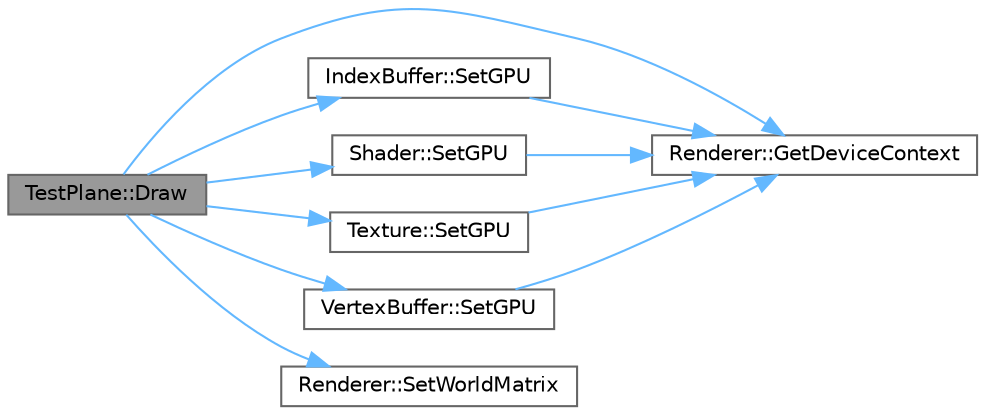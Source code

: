 digraph "TestPlane::Draw"
{
 // LATEX_PDF_SIZE
  bgcolor="transparent";
  edge [fontname=Helvetica,fontsize=10,labelfontname=Helvetica,labelfontsize=10];
  node [fontname=Helvetica,fontsize=10,shape=box,height=0.2,width=0.4];
  rankdir="LR";
  Node1 [id="Node000001",label="TestPlane::Draw",height=0.2,width=0.4,color="gray40", fillcolor="grey60", style="filled", fontcolor="black",tooltip=" "];
  Node1 -> Node2 [id="edge11_Node000001_Node000002",color="steelblue1",style="solid",tooltip=" "];
  Node2 [id="Node000002",label="Renderer::GetDeviceContext",height=0.2,width=0.4,color="grey40", fillcolor="white", style="filled",URL="$class_renderer.html#ac642f0314dfa500d60c0fe6eae9ef4ef",tooltip=" "];
  Node1 -> Node3 [id="edge12_Node000001_Node000003",color="steelblue1",style="solid",tooltip=" "];
  Node3 [id="Node000003",label="IndexBuffer::SetGPU",height=0.2,width=0.4,color="grey40", fillcolor="white", style="filled",URL="$class_index_buffer.html#acb896224d5f0828f4d99bbf699771aa9",tooltip=" "];
  Node3 -> Node2 [id="edge13_Node000003_Node000002",color="steelblue1",style="solid",tooltip=" "];
  Node1 -> Node4 [id="edge14_Node000001_Node000004",color="steelblue1",style="solid",tooltip=" "];
  Node4 [id="Node000004",label="Shader::SetGPU",height=0.2,width=0.4,color="grey40", fillcolor="white", style="filled",URL="$class_shader.html#a811382542f994084a86f29606d5255ed",tooltip=" "];
  Node4 -> Node2 [id="edge15_Node000004_Node000002",color="steelblue1",style="solid",tooltip=" "];
  Node1 -> Node5 [id="edge16_Node000001_Node000005",color="steelblue1",style="solid",tooltip=" "];
  Node5 [id="Node000005",label="Texture::SetGPU",height=0.2,width=0.4,color="grey40", fillcolor="white", style="filled",URL="$class_texture.html#a4a650974063d09a0d8b759994e8bc85a",tooltip=" "];
  Node5 -> Node2 [id="edge17_Node000005_Node000002",color="steelblue1",style="solid",tooltip=" "];
  Node1 -> Node6 [id="edge18_Node000001_Node000006",color="steelblue1",style="solid",tooltip=" "];
  Node6 [id="Node000006",label="VertexBuffer::SetGPU",height=0.2,width=0.4,color="grey40", fillcolor="white", style="filled",URL="$class_vertex_buffer.html#a5cce227e623555879628165b9855c614",tooltip=" "];
  Node6 -> Node2 [id="edge19_Node000006_Node000002",color="steelblue1",style="solid",tooltip=" "];
  Node1 -> Node7 [id="edge20_Node000001_Node000007",color="steelblue1",style="solid",tooltip=" "];
  Node7 [id="Node000007",label="Renderer::SetWorldMatrix",height=0.2,width=0.4,color="grey40", fillcolor="white", style="filled",URL="$class_renderer.html#a9c1db215718af048709c7f0ed9412b81",tooltip=" "];
}

